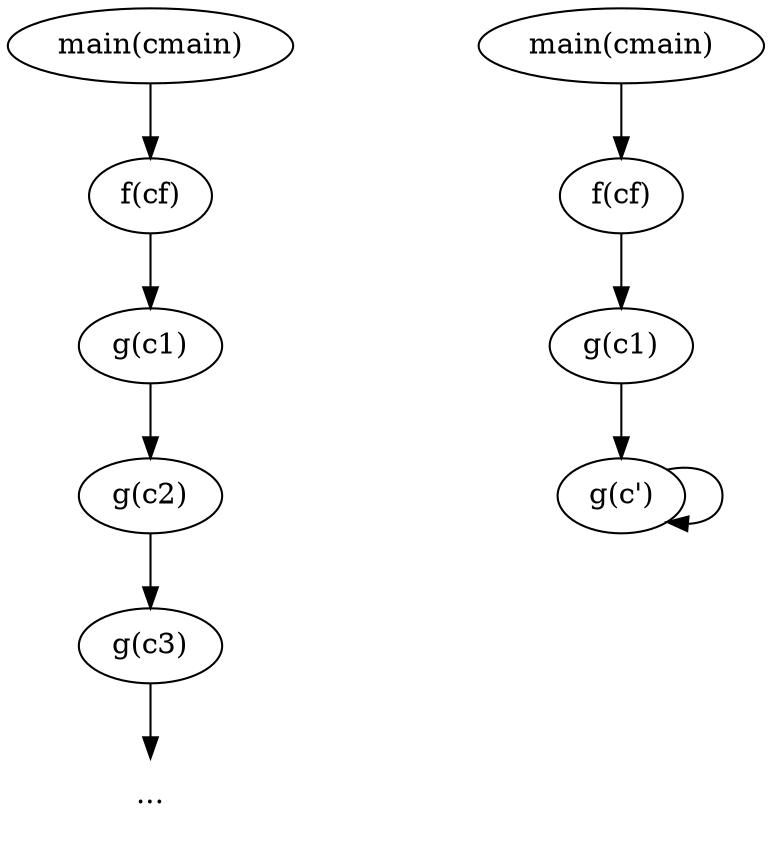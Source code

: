 digraph builtins{
  rankdir=TD;
  main[label="main(cmain)"];
  f[label="f(cf)"];
  g1[label="g(c1)"];
  g2[label="g(c2)"];
  g3[label="g(c3)"];
  dots[shape=plaintext,label="..."];

  main -> f;
  f -> g1; g1 -> g2; g2 -> g3; g3 -> dots;


  bla[shape=plaintext,label=""];

  main1[label="main(cmain)"];
  f1[label="f(cf)"];
  g5[label="g(c1)"];
  g6[label="g(c')"];

  main1 -> f1;
  f1 -> g5; g5 -> g6;
  g6 -> g6;
}
